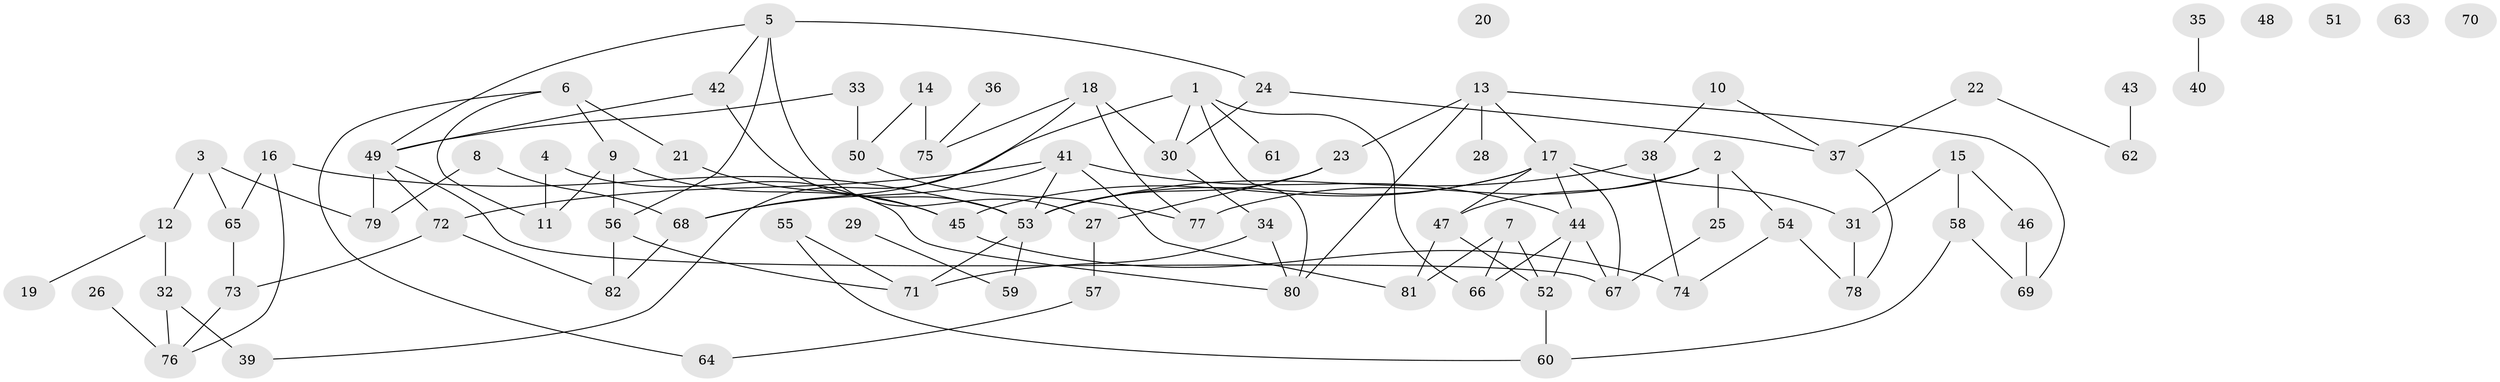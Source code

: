 // Generated by graph-tools (version 1.1) at 2025/49/03/09/25 03:49:10]
// undirected, 82 vertices, 118 edges
graph export_dot {
graph [start="1"]
  node [color=gray90,style=filled];
  1;
  2;
  3;
  4;
  5;
  6;
  7;
  8;
  9;
  10;
  11;
  12;
  13;
  14;
  15;
  16;
  17;
  18;
  19;
  20;
  21;
  22;
  23;
  24;
  25;
  26;
  27;
  28;
  29;
  30;
  31;
  32;
  33;
  34;
  35;
  36;
  37;
  38;
  39;
  40;
  41;
  42;
  43;
  44;
  45;
  46;
  47;
  48;
  49;
  50;
  51;
  52;
  53;
  54;
  55;
  56;
  57;
  58;
  59;
  60;
  61;
  62;
  63;
  64;
  65;
  66;
  67;
  68;
  69;
  70;
  71;
  72;
  73;
  74;
  75;
  76;
  77;
  78;
  79;
  80;
  81;
  82;
  1 -- 30;
  1 -- 61;
  1 -- 66;
  1 -- 68;
  1 -- 80;
  2 -- 25;
  2 -- 47;
  2 -- 54;
  2 -- 77;
  3 -- 12;
  3 -- 65;
  3 -- 79;
  4 -- 11;
  4 -- 80;
  5 -- 24;
  5 -- 27;
  5 -- 42;
  5 -- 49;
  5 -- 56;
  6 -- 9;
  6 -- 11;
  6 -- 21;
  6 -- 64;
  7 -- 52;
  7 -- 66;
  7 -- 81;
  8 -- 68;
  8 -- 79;
  9 -- 11;
  9 -- 45;
  9 -- 56;
  10 -- 37;
  10 -- 38;
  12 -- 19;
  12 -- 32;
  13 -- 17;
  13 -- 23;
  13 -- 28;
  13 -- 69;
  13 -- 80;
  14 -- 50;
  14 -- 75;
  15 -- 31;
  15 -- 46;
  15 -- 58;
  16 -- 53;
  16 -- 65;
  16 -- 76;
  17 -- 31;
  17 -- 44;
  17 -- 45;
  17 -- 47;
  17 -- 53;
  17 -- 67;
  18 -- 30;
  18 -- 39;
  18 -- 75;
  18 -- 77;
  21 -- 45;
  22 -- 37;
  22 -- 62;
  23 -- 27;
  23 -- 53;
  24 -- 30;
  24 -- 37;
  25 -- 67;
  26 -- 76;
  27 -- 57;
  29 -- 59;
  30 -- 34;
  31 -- 78;
  32 -- 39;
  32 -- 76;
  33 -- 49;
  33 -- 50;
  34 -- 71;
  34 -- 80;
  35 -- 40;
  36 -- 75;
  37 -- 78;
  38 -- 53;
  38 -- 74;
  41 -- 44;
  41 -- 53;
  41 -- 68;
  41 -- 72;
  41 -- 81;
  42 -- 49;
  42 -- 53;
  43 -- 62;
  44 -- 52;
  44 -- 66;
  44 -- 67;
  45 -- 74;
  46 -- 69;
  47 -- 52;
  47 -- 81;
  49 -- 67;
  49 -- 72;
  49 -- 79;
  50 -- 77;
  52 -- 60;
  53 -- 59;
  53 -- 71;
  54 -- 74;
  54 -- 78;
  55 -- 60;
  55 -- 71;
  56 -- 71;
  56 -- 82;
  57 -- 64;
  58 -- 60;
  58 -- 69;
  65 -- 73;
  68 -- 82;
  72 -- 73;
  72 -- 82;
  73 -- 76;
}
